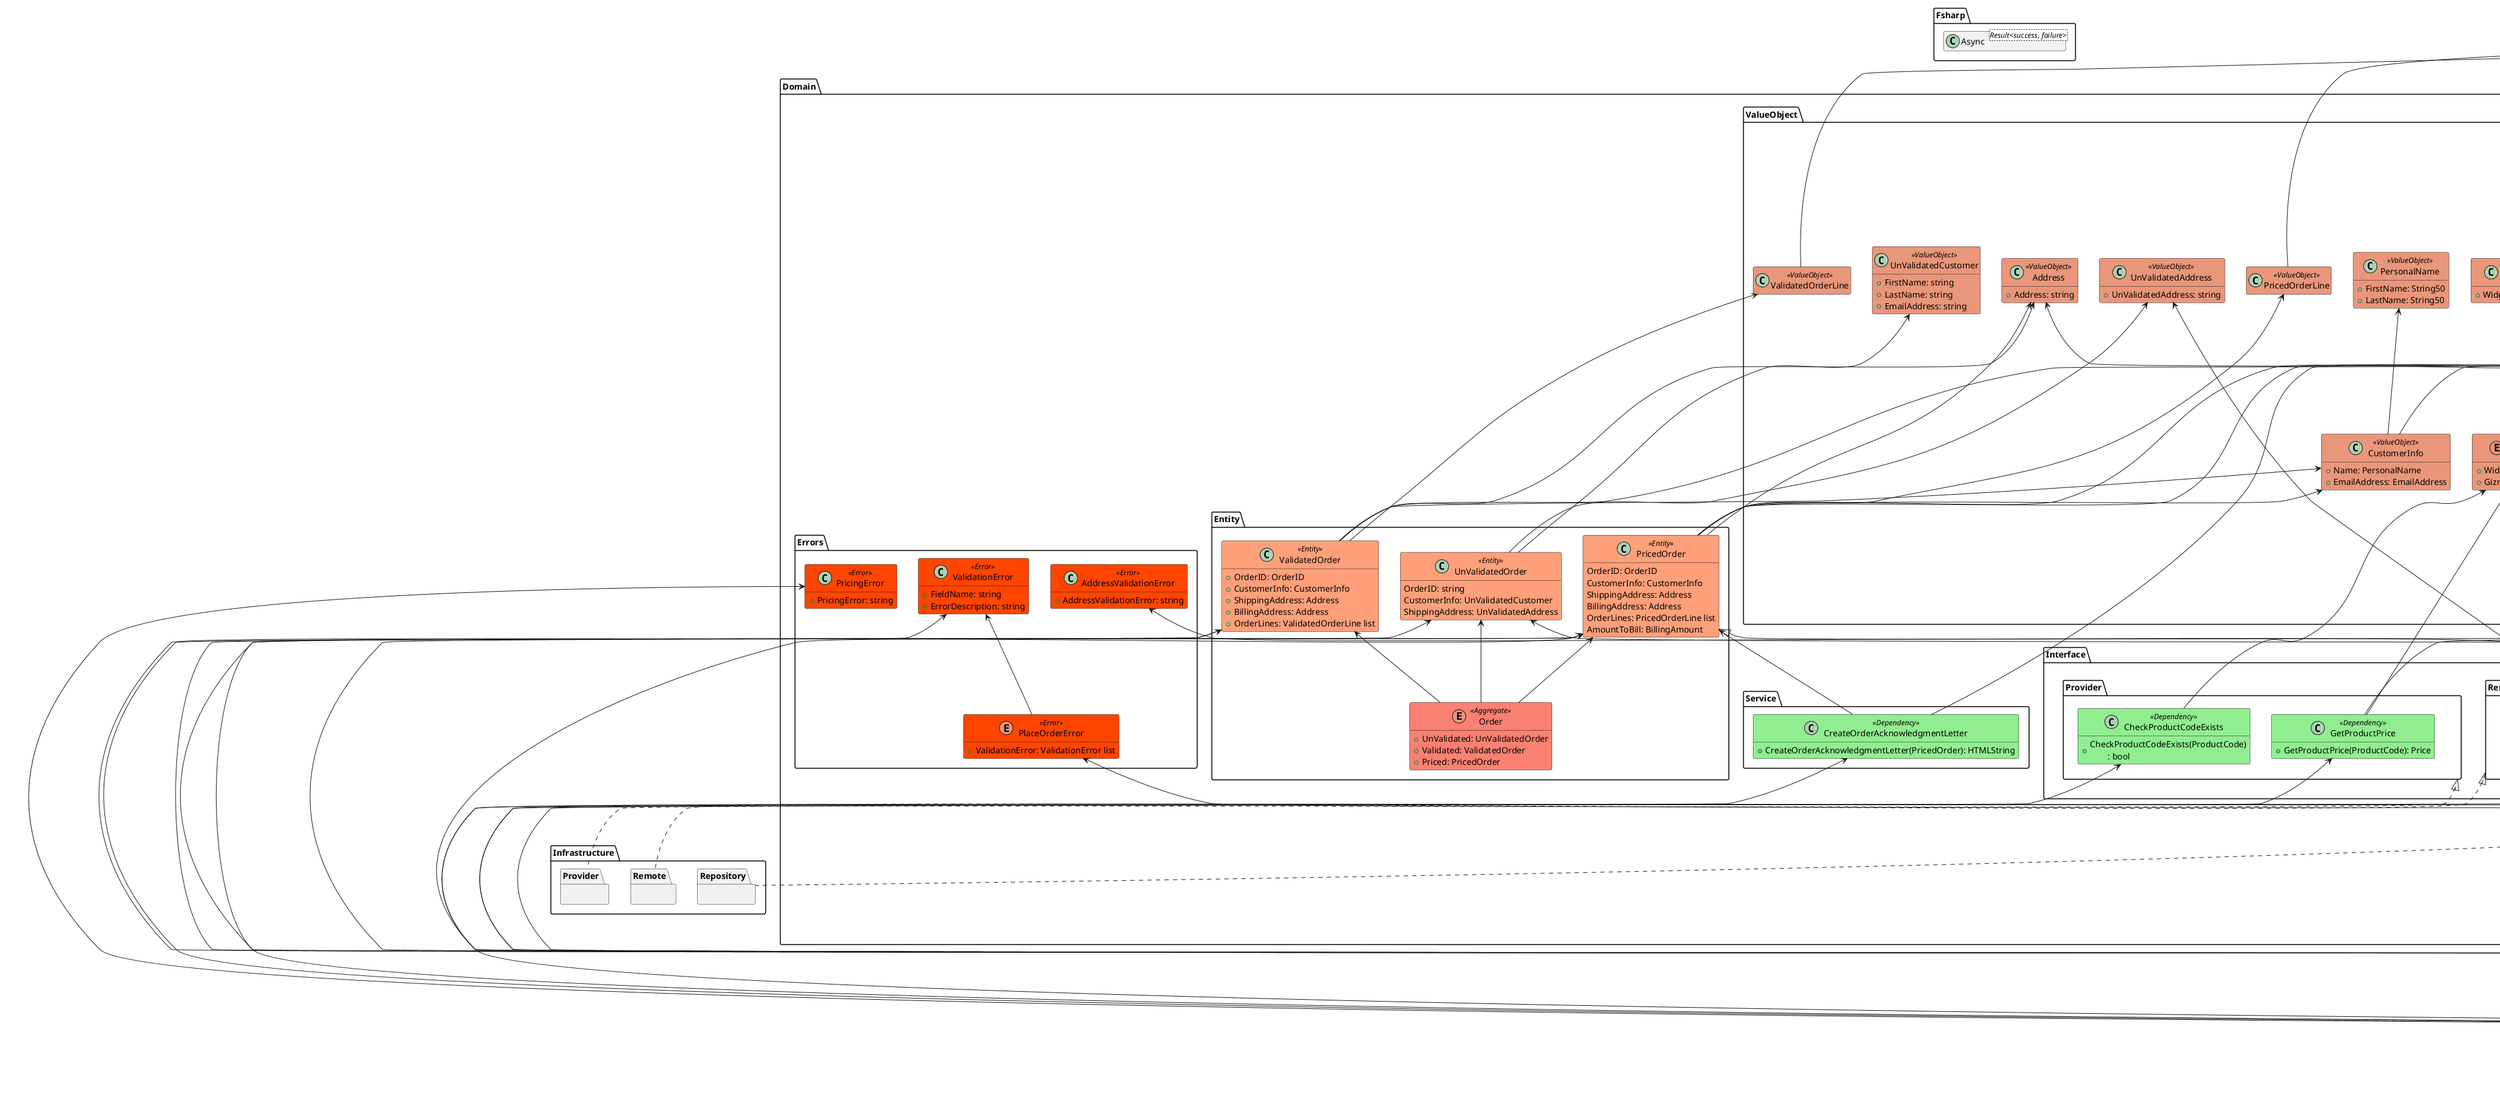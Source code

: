 @startuml クラス図

' 設定
hide empty members

skinparam class {
  BackgroundColor<<SubStep>> LightSkyBlue
  BackgroundColor<<Dependency>> LightGreen
  BackgroundColor<<ValueObject>> DarkSalmon
  BackgroundColor<<Entity>> LightSalmon
  BackgroundColor<<Aggregate>> Salmon
  BackgroundColor<<Event>> Plum
  BackgroundColor<<Error>> OrangeRed
  BackgroundColor<<Command>> Turquoise
  BackgroundColor<<Shared>> Lime
  BackgroundColor<<WorkFlow>> Yellow
}

' 外部ライブラリ
package Fsharp {
  class Async<Result<success, failure>> {}
}
' * 今回は未使用
' package Fsharpx.Collections {}

' 共通
interface Undefined.Undefined <<exn>> {}

' 型の定義
package Domain {
  class ValueObject.UserID <<ValueObject>> extends Undefined.Undefined {}

  package Shared {
    class AsyncResult<success, failure> <<Shared>> extends Microsoft.Fsharp.Async {}
    class Command<data> <<Shared>> {
      + Data: data
      + Timestamp: System.DateTime
      + UserID: UserID
      ' TODO etc...
    }
    Domain.ValueObject.UserID <-- Domain.Shared.Command

    class String50 <<Shared>> {
      - String50: string
      ' TODO
      + create(str: string): String50 or failwith
    }
  }

  package ValueObject {
    class WidgetCode <<ValueObject>> {
      + WidgetCode: string
    }
    class GizmoCode <<ValueObject>> {
      + GizmoCode: string
    }

    enum ProductCode <<ValueObject>> {
      + Widget of WidgetCode
      + Gizmo of GizmoCode
    }
    Domain.ValueObject.WidgetCode <-- Domain.ValueObject.ProductCode
    Domain.ValueObject.GizmoCode <-- Domain.ValueObject.ProductCode

    class UnitQuantity <<ValueObject>> {
      - UnitQuantity: int
      + create(qty: int): Result<UnitQuantity, Error>
      + value(qty: UnitQuantity): UnitQuantity
    }
    class KilogramQuantity <<ValueObject>> {
      - KilogramQuantity: decimal<kg>
    }
    FSharp.Data.UnitSystems.SI.UnitSymbols.kg <-- Domain.ValueObject.KilogramQuantity

    enum OrderQuantity <<ValueObject>> {
      + Unit: UnitQuantity
      + Kilos: KilogramQuantity
    }
    Domain.ValueObject.UnitQuantity <-- Domain.ValueObject.OrderQuantity
    Domain.ValueObject.KilogramQuantity <-- Domain.ValueObject.OrderQuantity

    class OrderID <<ValueObject>> {
      - OrderID: string
      ' TODO
      + create(str: string): OrderID or failwith
      ' TODO これはいらない・定義したくないかも
      + value(OrderID: OrderID): string
    }
    ' 今回のシステムではいらない
    ' class OrderLineID <<ValueObject>> extends Undefined.Undefined {}
    ' class CustomerID <<ValueObject>> extends Undefined.Undefined {}
    class UnValidatedCustomer <<ValueObject>> {
      + FirstName: string
      + LastName: string
      + EmailAddress: string
    }
    class UnValidatedAddress <<ValueObject>> {
      + UnValidatedAddress: string
    }

    class PersonalName <<ValueObject>> {
      + FirstName: String50
      + LastName: String50
    }
    class EmailAddress <<ValueObject>> {
      - EmailAddress: string
      ' TODO
      + create(str: string): EmailAddress or failwith
    }
    class CustomerInfo <<ValueObject>> {
      + Name: PersonalName
      + EmailAddress: EmailAddress
    }
    Domain.ValueObject.PersonalName <-- Domain.ValueObject.CustomerInfo
    Domain.ValueObject.EmailAddress <-- Domain.ValueObject.CustomerInfo

    class Address <<ValueObject>> {
      + Address: string
    }
    class ValidatedOrderLine <<ValueObject>> extends Undefined.Undefined {}
    class PricedOrderLine <<ValueObject>> extends Undefined.Undefined {}
    class BillingAmount <<ValueObject>> extends Undefined.Undefined {}

    class CheckedAddress <<ValueObject>> extends Undefined.Undefined {}

    class Price <<ValueObject>> extends Undefined.Undefined {}
    class HTMLString <<ValueObject>> {
      + HTMLString: string
    }

    class OrderAcknowledgment <<ValueObject>> {
      + EmailAddress: EmailAddress
      + Letter: HTMLString
    }
    Domain.ValueObject.EmailAddress <-- Domain.ValueObject.OrderAcknowledgment
    Domain.ValueObject.HTMLString <-- Domain.ValueObject.OrderAcknowledgment

    enum SendResult <<ValueObject>> {
      + Sent: "Sent"
      + NotSent: "NotSent"
    }
  }

  package Entity {
    class UnValidatedOrder <<Entity>> {
      OrderID: string
      CustomerInfo: UnValidatedCustomer
      ShippingAddress: UnValidatedAddress
      ' TODO etc...
    }
    Domain.ValueObject.UnValidatedCustomer <-- Domain.Entity.UnValidatedOrder
    Domain.ValueObject.UnValidatedAddress <-- Domain.Entity.UnValidatedOrder

    class ValidatedOrder <<Entity>> {
      + OrderID: OrderID
      + CustomerInfo: CustomerInfo
      + ShippingAddress: Address
      + BillingAddress: Address
      + OrderLines: ValidatedOrderLine list
    }
    Domain.ValueObject.OrderID <-- Domain.Entity.ValidatedOrder
    Domain.ValueObject.CustomerInfo <-- Domain.Entity.ValidatedOrder
    Domain.ValueObject.Address <-- Domain.Entity.ValidatedOrder
    Domain.ValueObject.ValidatedOrderLine <-- Domain.Entity.ValidatedOrder

    class PricedOrder <<Entity>> {
      OrderID: OrderID
      CustomerInfo: CustomerInfo
      ShippingAddress: Address
      BillingAddress: Address
      OrderLines: PricedOrderLine list
      AmountToBill: BillingAmount
    }
    Domain.ValueObject.OrderID <-- Domain.Entity.PricedOrder
    Domain.ValueObject.CustomerInfo <-- Domain.Entity.PricedOrder
    Domain.ValueObject.Address <-- Domain.Entity.PricedOrder
    Domain.ValueObject.PricedOrderLine <-- Domain.Entity.PricedOrder
    Domain.ValueObject.BillingAmount <-- Domain.Entity.PricedOrder

    enum Order <<Aggregate>> {
      + UnValidated: UnValidatedOrder
      + Validated: ValidatedOrder
      + Priced: PricedOrder
    }
    Domain.Entity.UnValidatedOrder <-- Domain.Entity.Order
    Domain.Entity.ValidatedOrder <-- Domain.Entity.Order
    Domain.Entity.PricedOrder <-- Domain.Entity.Order
  }

  package Errors {
    class ValidationError <<Error>> {
      + FieldName: string
      + ErrorDescription: string
    }

    class AddressValidationError <<Error>> {
      + AddressValidationError: string
    }

    class PricingError <<Error>> {
      + PricingError: string
    }

    ' ワークフロー失敗時の出力（エラー型）
    enum PlaceOrderError <<Error>> {
      + ValidationError: ValidationError list
      ' TODO etc... その他のエラー
    }
    Domain.Errors.ValidationError <-- Domain.Errors.PlaceOrderError
  }

  package Events {
    class OrderAcknowledgmentSent <<Event>> {
      + OrderID: OrderID
      + EmailAddress: EmailAddress
    }
    Domain.ValueObject.OrderID <-- Domain.Events.OrderAcknowledgmentSent
    Domain.ValueObject.EmailAddress <-- Domain.Events.OrderAcknowledgmentSent

    class OrderPlaced <<Event>> extends Domain.Entity.PricedOrder {}
    class BillableOrderPlaced <<Event>> {
      + OrderID: OrderID
      + BillingAddress: Address
      + AmountToBill: BillingAmount
    }
    Domain.ValueObject.OrderID <-- Domain.Events.BillableOrderPlaced
    Domain.ValueObject.Address <-- Domain.Events.BillableOrderPlaced
    Domain.ValueObject.BillingAmount <-- Domain.Events.BillableOrderPlaced

    enum PlaceOrderEvent <<Event>> {
      + OrderPlaced: OrderPlaced
      + BillableOrderPlaced: BillableOrderPlaced
      + AcknowledgmentSent: OrderAcknowledgmentSent
    }
    Domain.Events.OrderPlaced <-- Domain.Events.PlaceOrderEvent
    Domain.Events.BillableOrderPlaced <-- Domain.Events.PlaceOrderEvent
    Domain.Events.OrderAcknowledgmentSent <-- Domain.Events.PlaceOrderEvent
  }

  package Service {
    class CreateOrderAcknowledgmentLetter <<Dependency>> {
      + CreateOrderAcknowledgmentLetter(PricedOrder): HTMLString
    }
    Domain.Entity.PricedOrder <-- Domain.Service.CreateOrderAcknowledgmentLetter
    Domain.ValueObject.HTMLString <-- Domain.Service.CreateOrderAcknowledgmentLetter
  }

  package Interface {
    package Repository {}

    package Provider {
      ' 起動時に読み込み、InMemory上に保管しておき、呼び出されたらそれを用いる
      class CheckProductCodeExists <<Dependency>> {
        + CheckProductCodeExists(ProductCode)\n\t: bool
      }
      Domain.ValueObject.ProductCode <-- Domain.Interface.Provider.CheckProductCodeExists

      class GetProductPrice <<Dependency>> {
        + GetProductPrice(ProductCode): Price
      }
      Domain.ValueObject.ProductCode <-- Domain.Interface.Provider.GetProductPrice
      Domain.ValueObject.Price <-- Domain.Interface.Provider.GetProductPrice
    }

    package Remote {
      class CheckAddressExists <<Dependency>> {
        + CheckAddressExists(UnValidatedAddress)\n\t: AsyncResult<CheckedAddress, AddressValidationError>
      }
      Domain.ValueObject.UnValidatedAddress <-- Domain.Interface.Remote.CheckAddressExists
      Domain.Shared.AsyncResult <-- Domain.Interface.Remote.CheckAddressExists
      Domain.ValueObject.CheckedAddress <-- Domain.Interface.Remote.CheckAddressExists
      Domain.Errors.AddressValidationError <-- Domain.Interface.Remote.CheckAddressExists

      class SendOrderAcknowledgment <<Dependency>> {
        + SendOrderAcknowledgment(OrderAcknowledgment)\n\t: Async<SendResult>
      }
      Domain.ValueObject.OrderAcknowledgment <-- Domain.Interface.Remote.SendOrderAcknowledgment
      Domain.ValueObject.SendResult <-- Domain.Interface.Remote.SendOrderAcknowledgment
    }
  }
}

package Infrastructure {
  package Provider {}
  Domain.Interface.Provider <|.. Infrastructure.Provider

  package Remote {}
  Domain.Interface.Remote <|.. Infrastructure.Remote

  package Repository {}
  Domain.Interface.Repository <|.. Infrastructure.Repository
}

package Usecases {
  package Commands {
    ' ワークフローの入力（コマンド）
    class PlaceOrderCommand <<Command>> extends Domain.Shared.Command {
      <data = UnValidatedOrder>
    }
    Domain.Entity.UnValidatedOrder <-- Usecases.Commands.PlaceOrderCommand

    enum OrderTakingCommand <<Command>> {
      + Place: PlaceOrderCommand
      ' + Change: ChangeOrder
      ' + Cancel: CancelOrder
    }
    Usecases.Commands.PlaceOrderCommand <-- Usecases.Commands.OrderTakingCommand
  }

  package Workflows {
    ' サブステップ：検証
    class ValidateOrder <<SubStep>> {
      + ValidateOrder(\n\t CheckProductCodeExists,\n\t CheckAddressExists,\n\t UnValidatedOrder,\n ): AsyncResult<ValidatedOrder, ValidationError list>
    }
    Domain.Interface.Provider.CheckProductCodeExists <-- Usecases.Workflows.ValidateOrder
    Domain.Interface.Remote.CheckAddressExists <-- Usecases.Workflows.ValidateOrder
    Domain.Entity.UnValidatedOrder <-- Usecases.Workflows.ValidateOrder
    Domain.Shared.AsyncResult <-- Usecases.Workflows.ValidateOrder
    Domain.Entity.ValidatedOrder <-- Usecases.Workflows.ValidateOrder
    Domain.Errors.ValidationError <-- Usecases.Workflows.ValidateOrder

    ' サブステップ：価格計算
    class PriceOrder <<SubStep>> {
      + PriceOrder(\n\t GetProductPrice,\n\t ValidatedOrder,\n ): Result<PricedOrder, PricingError>
    }
    Domain.Interface.Provider.GetProductPrice <-- Usecases.Workflows.PriceOrder
    Domain.Entity.ValidatedOrder <-- Usecases.Workflows.PriceOrder
    Domain.Entity.PricedOrder <-- Usecases.Workflows.PriceOrder
    Domain.Errors.PricingError <-- Usecases.Workflows.PriceOrder

    ' サブステップ：注文確認
    class AcknowledgeOrder <<SubStep>> {
      + AcknowledgeOrder(\n\t CreateOrderAcknowledgmentLetter,\n\t SendOrderAcknowledgment,\n\t PricedOrder,\n ): Async<OrderAcknowledgmentSent option>
    }
    Domain.Service.CreateOrderAcknowledgmentLetter <-- Usecases.Workflows.AcknowledgeOrder
    Domain.Interface.Remote.SendOrderAcknowledgment <-- Usecases.Workflows.AcknowledgeOrder
    PricedOrder <-- Usecases.Workflows.AcknowledgeOrder
    Domain.Events.OrderAcknowledgmentSent <-- Usecases.Workflows.AcknowledgeOrder

    ' サブステップ：イベント作成・返却
    class CreateEvents <<SubStep>> {
      + CreateEvents(PricedOrder): PlaceOrderEvent list
    }
    Domain.Entity.PricedOrder <-- Usecases.Workflows.CreateEvents
    Domain.Events.PlaceOrderEvent <-- Usecases.Workflows.CreateEvents

    ' 注文確定のワークフロー：「注文確定」プロセス
    class PlaceOrderWorkflow <<WorkFlow>> {
      + PlaceOrderWorkflow(PlaceOrderCommand)\n\t: AsyncResult<PlaceOrderEvent list, PlaceOrderError>
    }
    Usecases.Commands.PlaceOrderCommand <-- Usecases.Workflows.PlaceOrderWorkflow
    Domain.Shared.AsyncResult <-- Usecases.Workflows.PlaceOrderWorkflow
    Domain.Events.PlaceOrderEvent <-- Usecases.Workflows.PlaceOrderWorkflow
    Domain.Errors.PlaceOrderError <-- Usecases.Workflows.PlaceOrderWorkflow
  }
}

@enduml
